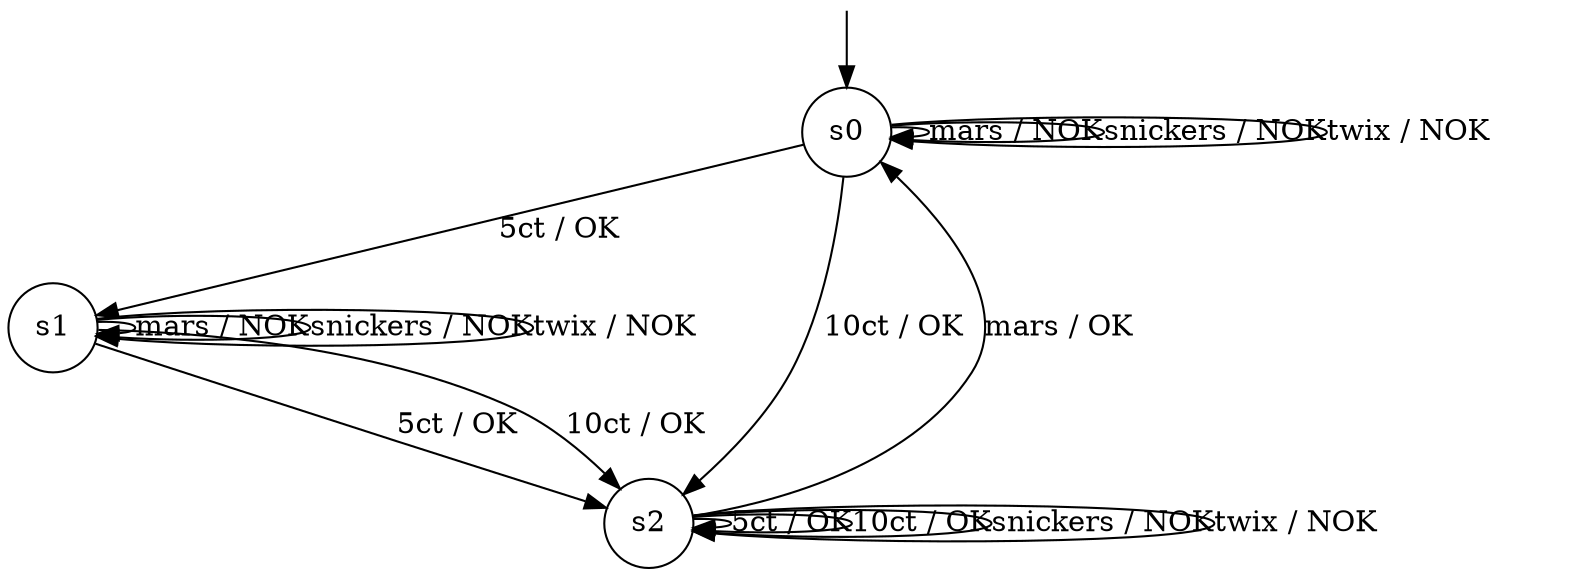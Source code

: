 digraph g {

	s0 [shape="circle" label="s0"];
	s1 [shape="circle" label="s1"];
	s2 [shape="circle" label="s2"];
	s0 -> s1 [label="5ct / OK"];
	s0 -> s2 [label="10ct / OK"];
	s0 -> s0 [label="mars / NOK"];
	s0 -> s0 [label="snickers / NOK"];
	s0 -> s0 [label="twix / NOK"];
	s1 -> s2 [label="5ct / OK"];
	s1 -> s2 [label="10ct / OK"];
	s1 -> s1 [label="mars / NOK"];
	s1 -> s1 [label="snickers / NOK"];
	s1 -> s1 [label="twix / NOK"];
	s2 -> s2 [label="5ct / OK"];
	s2 -> s2 [label="10ct / OK"];
	s2 -> s0 [label="mars / OK"];
	s2 -> s2 [label="snickers / NOK"];
	s2 -> s2 [label="twix / NOK"];

__start0 [label="" shape="none" width="0" height="0"];
__start0 -> s0;

}

